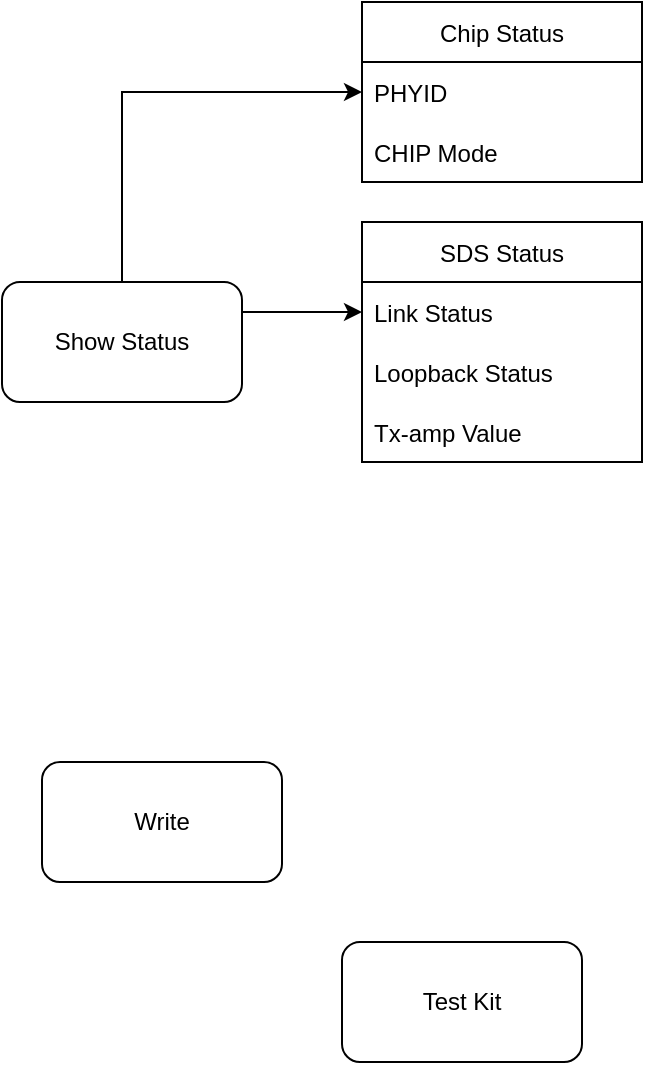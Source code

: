 <mxfile version="20.2.4" type="github">
  <diagram id="J76fuJRlwHI2TVzWreJ7" name="第1頁">
    <mxGraphModel dx="1422" dy="762" grid="1" gridSize="10" guides="1" tooltips="1" connect="1" arrows="1" fold="1" page="1" pageScale="1" pageWidth="827" pageHeight="1169" math="0" shadow="0">
      <root>
        <mxCell id="0" />
        <mxCell id="1" parent="0" />
        <mxCell id="W18ncAf_VzFxUjAUfWTB-32" style="edgeStyle=orthogonalEdgeStyle;rounded=0;orthogonalLoop=1;jettySize=auto;html=1;entryX=0;entryY=0.5;entryDx=0;entryDy=0;exitX=0.5;exitY=0;exitDx=0;exitDy=0;" parent="1" source="W18ncAf_VzFxUjAUfWTB-2" target="W18ncAf_VzFxUjAUfWTB-25" edge="1">
          <mxGeometry relative="1" as="geometry" />
        </mxCell>
        <mxCell id="sZxKiZrWVlgIqvtpK6fi-2" style="edgeStyle=orthogonalEdgeStyle;rounded=0;orthogonalLoop=1;jettySize=auto;html=1;exitX=1;exitY=0.25;exitDx=0;exitDy=0;entryX=0;entryY=0.5;entryDx=0;entryDy=0;" edge="1" parent="1" source="W18ncAf_VzFxUjAUfWTB-2" target="W18ncAf_VzFxUjAUfWTB-29">
          <mxGeometry relative="1" as="geometry">
            <mxPoint x="280" y="200" as="targetPoint" />
          </mxGeometry>
        </mxCell>
        <mxCell id="W18ncAf_VzFxUjAUfWTB-2" value="Show Status" style="rounded=1;whiteSpace=wrap;html=1;" parent="1" vertex="1">
          <mxGeometry x="40" y="170" width="120" height="60" as="geometry" />
        </mxCell>
        <mxCell id="W18ncAf_VzFxUjAUfWTB-3" value="Write" style="rounded=1;whiteSpace=wrap;html=1;" parent="1" vertex="1">
          <mxGeometry x="60" y="410" width="120" height="60" as="geometry" />
        </mxCell>
        <mxCell id="W18ncAf_VzFxUjAUfWTB-4" value="Test Kit" style="rounded=1;whiteSpace=wrap;html=1;" parent="1" vertex="1">
          <mxGeometry x="210" y="500" width="120" height="60" as="geometry" />
        </mxCell>
        <mxCell id="W18ncAf_VzFxUjAUfWTB-24" value="Chip Status" style="swimlane;fontStyle=0;childLayout=stackLayout;horizontal=1;startSize=30;horizontalStack=0;resizeParent=1;resizeParentMax=0;resizeLast=0;collapsible=1;marginBottom=0;" parent="1" vertex="1">
          <mxGeometry x="220" y="30" width="140" height="90" as="geometry" />
        </mxCell>
        <mxCell id="W18ncAf_VzFxUjAUfWTB-25" value="PHYID" style="text;strokeColor=none;fillColor=none;align=left;verticalAlign=middle;spacingLeft=4;spacingRight=4;overflow=hidden;points=[[0,0.5],[1,0.5]];portConstraint=eastwest;rotatable=0;" parent="W18ncAf_VzFxUjAUfWTB-24" vertex="1">
          <mxGeometry y="30" width="140" height="30" as="geometry" />
        </mxCell>
        <mxCell id="W18ncAf_VzFxUjAUfWTB-26" value="CHIP Mode" style="text;strokeColor=none;fillColor=none;align=left;verticalAlign=middle;spacingLeft=4;spacingRight=4;overflow=hidden;points=[[0,0.5],[1,0.5]];portConstraint=eastwest;rotatable=0;" parent="W18ncAf_VzFxUjAUfWTB-24" vertex="1">
          <mxGeometry y="60" width="140" height="30" as="geometry" />
        </mxCell>
        <mxCell id="W18ncAf_VzFxUjAUfWTB-28" value="SDS Status" style="swimlane;fontStyle=0;childLayout=stackLayout;horizontal=1;startSize=30;horizontalStack=0;resizeParent=1;resizeParentMax=0;resizeLast=0;collapsible=1;marginBottom=0;" parent="1" vertex="1">
          <mxGeometry x="220" y="140" width="140" height="120" as="geometry" />
        </mxCell>
        <mxCell id="W18ncAf_VzFxUjAUfWTB-29" value="Link Status" style="text;strokeColor=none;fillColor=none;align=left;verticalAlign=middle;spacingLeft=4;spacingRight=4;overflow=hidden;points=[[0,0.5],[1,0.5]];portConstraint=eastwest;rotatable=0;" parent="W18ncAf_VzFxUjAUfWTB-28" vertex="1">
          <mxGeometry y="30" width="140" height="30" as="geometry" />
        </mxCell>
        <mxCell id="W18ncAf_VzFxUjAUfWTB-30" value="Loopback Status" style="text;strokeColor=none;fillColor=none;align=left;verticalAlign=middle;spacingLeft=4;spacingRight=4;overflow=hidden;points=[[0,0.5],[1,0.5]];portConstraint=eastwest;rotatable=0;" parent="W18ncAf_VzFxUjAUfWTB-28" vertex="1">
          <mxGeometry y="60" width="140" height="30" as="geometry" />
        </mxCell>
        <mxCell id="W18ncAf_VzFxUjAUfWTB-31" value="Tx-amp Value" style="text;strokeColor=none;fillColor=none;align=left;verticalAlign=middle;spacingLeft=4;spacingRight=4;overflow=hidden;points=[[0,0.5],[1,0.5]];portConstraint=eastwest;rotatable=0;" parent="W18ncAf_VzFxUjAUfWTB-28" vertex="1">
          <mxGeometry y="90" width="140" height="30" as="geometry" />
        </mxCell>
      </root>
    </mxGraphModel>
  </diagram>
</mxfile>
